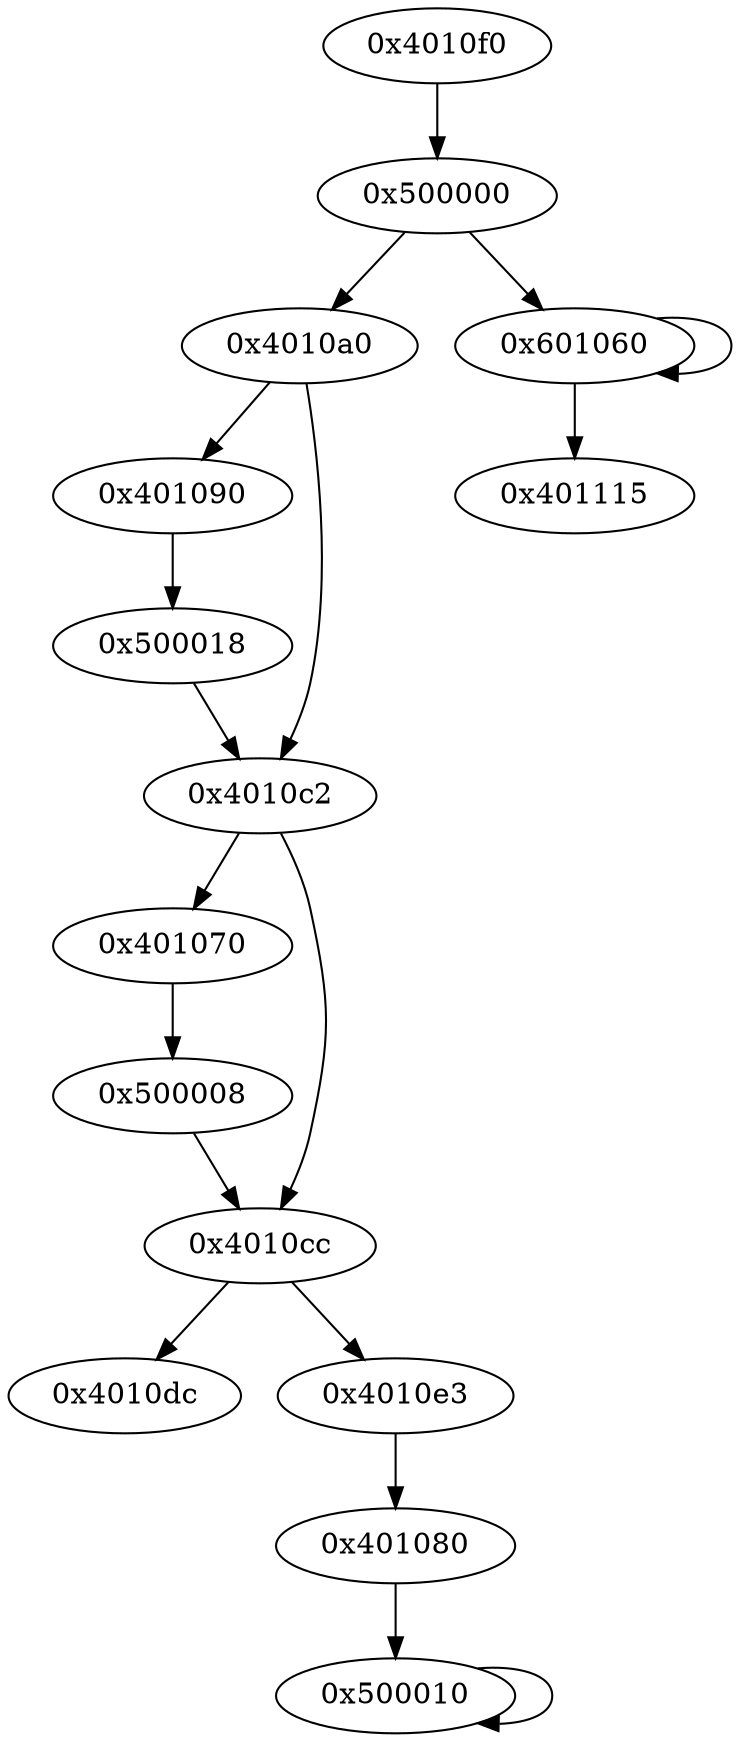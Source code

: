 digraph {
"4010f0" [label="0x4010f0"];
500000 [label="0x500000"];
"4010a0" [label="0x4010a0"];
401090 [label="0x401090"];
500018 [label="0x500018"];
"4010c2" [label="0x4010c2"];
401070 [label="0x401070"];
500008 [label="0x500008"];
"4010cc" [label="0x4010cc"];
"4010dc" [label="0x4010dc"];
"4010e3" [label="0x4010e3"];
401080 [label="0x401080"];
500010 [label="0x500010"];
601060 [label="0x601060"];
401115 [label="0x401115"];
"4010f0" -> 500000;
500000 -> "4010a0";
500000 -> 601060;
"4010a0" -> 401090;
"4010a0" -> "4010c2";
401090 -> 500018;
500018 -> "4010c2";
"4010c2" -> 401070;
"4010c2" -> "4010cc";
401070 -> 500008;
500008 -> "4010cc";
"4010cc" -> "4010dc";
"4010cc" -> "4010e3";
"4010e3" -> 401080;
401080 -> 500010;
500010 -> 500010;
601060 -> 601060;
601060 -> 401115;
}

